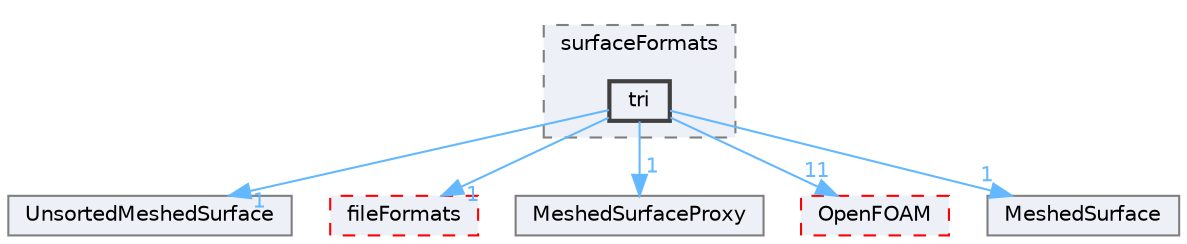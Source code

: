digraph "src/surfMesh/surfaceFormats/tri"
{
 // LATEX_PDF_SIZE
  bgcolor="transparent";
  edge [fontname=Helvetica,fontsize=10,labelfontname=Helvetica,labelfontsize=10];
  node [fontname=Helvetica,fontsize=10,shape=box,height=0.2,width=0.4];
  compound=true
  subgraph clusterdir_3ad8f5f9808d8196d04eb1769c1a10a8 {
    graph [ bgcolor="#edf0f7", pencolor="grey50", label="surfaceFormats", fontname=Helvetica,fontsize=10 style="filled,dashed", URL="dir_3ad8f5f9808d8196d04eb1769c1a10a8.html",tooltip=""]
  dir_eeac2b85fcaa021005c601eccd2d10ba [label="tri", fillcolor="#edf0f7", color="grey25", style="filled,bold", URL="dir_eeac2b85fcaa021005c601eccd2d10ba.html",tooltip=""];
  }
  dir_224334990af5761cc26bd2eed4da00bd [label="UnsortedMeshedSurface", fillcolor="#edf0f7", color="grey50", style="filled", URL="dir_224334990af5761cc26bd2eed4da00bd.html",tooltip=""];
  dir_b05602f37bb521a7142c0a3e200b5f35 [label="fileFormats", fillcolor="#edf0f7", color="red", style="filled,dashed", URL="dir_b05602f37bb521a7142c0a3e200b5f35.html",tooltip=""];
  dir_b2d126e3ab79c2145c7a44de22e5f675 [label="MeshedSurfaceProxy", fillcolor="#edf0f7", color="grey50", style="filled", URL="dir_b2d126e3ab79c2145c7a44de22e5f675.html",tooltip=""];
  dir_c5473ff19b20e6ec4dfe5c310b3778a8 [label="OpenFOAM", fillcolor="#edf0f7", color="red", style="filled,dashed", URL="dir_c5473ff19b20e6ec4dfe5c310b3778a8.html",tooltip=""];
  dir_c7b425ce1feba157c3a628060f167f64 [label="MeshedSurface", fillcolor="#edf0f7", color="grey50", style="filled", URL="dir_c7b425ce1feba157c3a628060f167f64.html",tooltip=""];
  dir_eeac2b85fcaa021005c601eccd2d10ba->dir_224334990af5761cc26bd2eed4da00bd [headlabel="1", labeldistance=1.5 headhref="dir_004115_004229.html" href="dir_004115_004229.html" color="steelblue1" fontcolor="steelblue1"];
  dir_eeac2b85fcaa021005c601eccd2d10ba->dir_b05602f37bb521a7142c0a3e200b5f35 [headlabel="1", labeldistance=1.5 headhref="dir_004115_001353.html" href="dir_004115_001353.html" color="steelblue1" fontcolor="steelblue1"];
  dir_eeac2b85fcaa021005c601eccd2d10ba->dir_b2d126e3ab79c2145c7a44de22e5f675 [headlabel="1", labeldistance=1.5 headhref="dir_004115_002367.html" href="dir_004115_002367.html" color="steelblue1" fontcolor="steelblue1"];
  dir_eeac2b85fcaa021005c601eccd2d10ba->dir_c5473ff19b20e6ec4dfe5c310b3778a8 [headlabel="11", labeldistance=1.5 headhref="dir_004115_002695.html" href="dir_004115_002695.html" color="steelblue1" fontcolor="steelblue1"];
  dir_eeac2b85fcaa021005c601eccd2d10ba->dir_c7b425ce1feba157c3a628060f167f64 [headlabel="1", labeldistance=1.5 headhref="dir_004115_002365.html" href="dir_004115_002365.html" color="steelblue1" fontcolor="steelblue1"];
}
